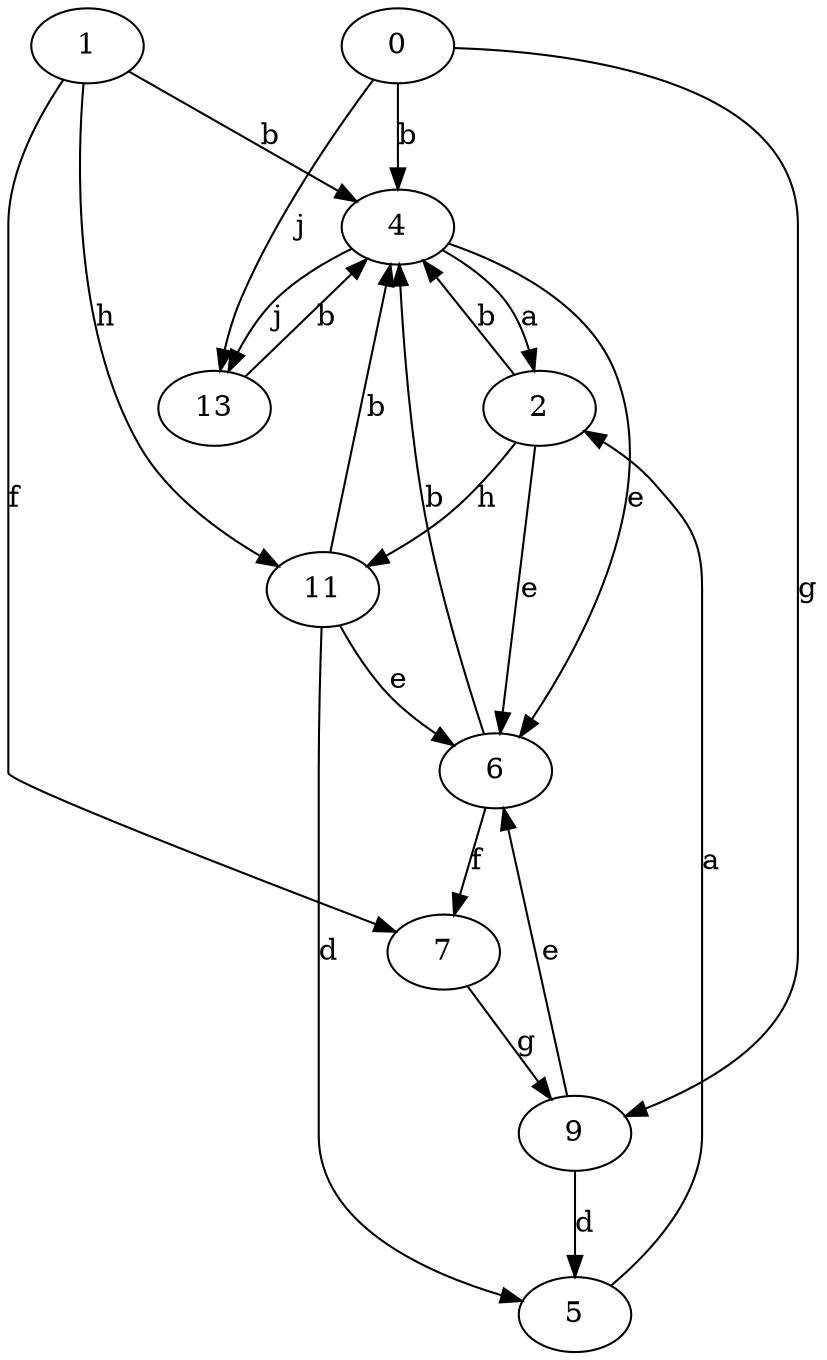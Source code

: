 strict digraph  {
1;
2;
4;
5;
6;
7;
9;
11;
0;
13;
1 -> 4  [label=b];
1 -> 7  [label=f];
1 -> 11  [label=h];
2 -> 4  [label=b];
2 -> 6  [label=e];
2 -> 11  [label=h];
4 -> 2  [label=a];
4 -> 6  [label=e];
4 -> 13  [label=j];
5 -> 2  [label=a];
6 -> 4  [label=b];
6 -> 7  [label=f];
7 -> 9  [label=g];
9 -> 5  [label=d];
9 -> 6  [label=e];
11 -> 4  [label=b];
11 -> 5  [label=d];
11 -> 6  [label=e];
0 -> 4  [label=b];
0 -> 9  [label=g];
0 -> 13  [label=j];
13 -> 4  [label=b];
}
